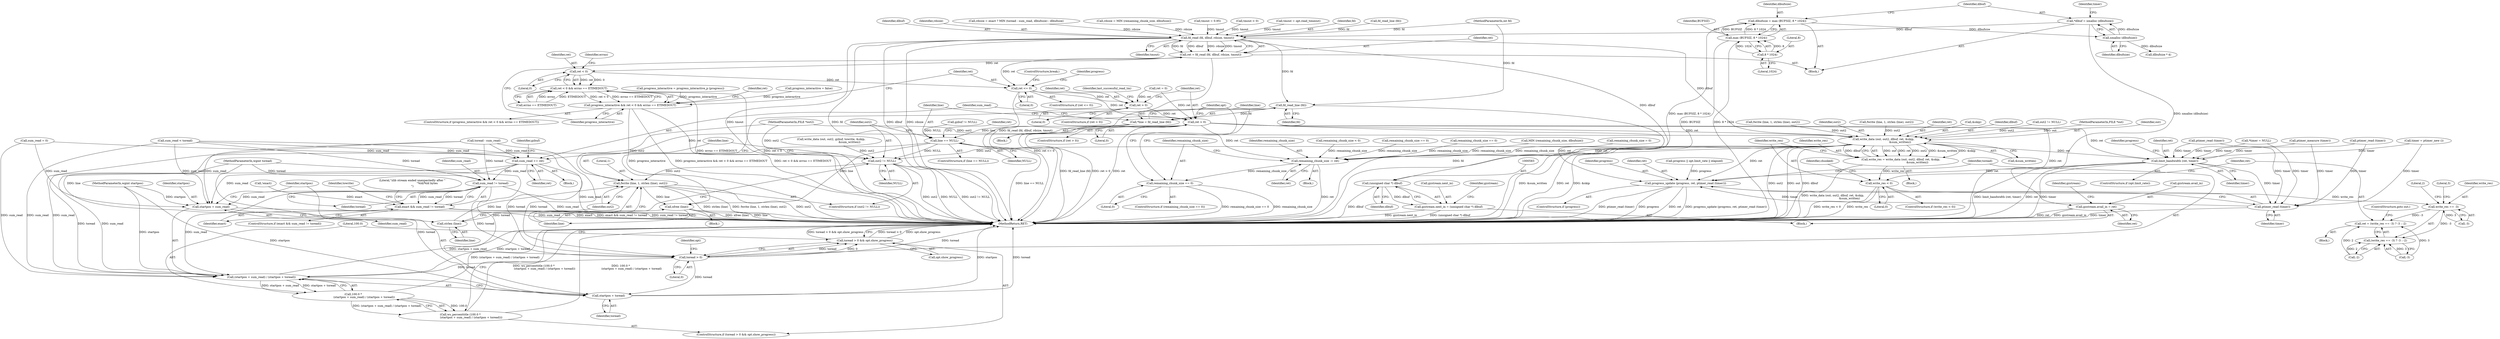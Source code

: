 digraph "0_savannah_ba6b44f6745b14dce414761a8e4b35d31b176bba@API" {
"1000139" [label="(Call,*dlbuf = xmalloc (dlbufsize))"];
"1000141" [label="(Call,xmalloc (dlbufsize))"];
"1000131" [label="(Call,dlbufsize = max (BUFSIZ, 8 * 1024))"];
"1000133" [label="(Call,max (BUFSIZ, 8 * 1024))"];
"1000135" [label="(Call,8 * 1024)"];
"1000514" [label="(Call,fd_read (fd, dlbuf, rdsize, tmout))"];
"1000512" [label="(Call,ret = fd_read (fd, dlbuf, rdsize, tmout))"];
"1000523" [label="(Call,ret < 0)"];
"1000522" [label="(Call,ret < 0 && errno == ETIMEDOUT)"];
"1000520" [label="(Call,progress_interactive && ret < 0 && errno == ETIMEDOUT)"];
"1000534" [label="(Call,ret <= 0)"];
"1000550" [label="(Call,ret > 0)"];
"1000558" [label="(Call,ret > 0)"];
"1000563" [label="(Call,sum_read += ret)"];
"1000631" [label="(Call,sum_read != toread)"];
"1000629" [label="(Call,exact && sum_read != toread)"];
"1000767" [label="(Call,toread > 0)"];
"1000766" [label="(Call,toread > 0 && opt.show_progress)"];
"1000776" [label="(Call,(startpos + sum_read) / (startpos + toread))"];
"1000774" [label="(Call,100.0 *\n                         (startpos + sum_read) / (startpos + toread))"];
"1000773" [label="(Call,ws_percenttitle (100.0 *\n                         (startpos + sum_read) / (startpos + toread)))"];
"1000780" [label="(Call,startpos + toread)"];
"1000777" [label="(Call,startpos + sum_read)"];
"1000573" [label="(Call,gzstream.avail_in = ret)"];
"1000685" [label="(Call,write_data (out, out2, dlbuf, ret, &skip,\n                                      &sum_written))"];
"1000683" [label="(Call,write_res = write_data (out, out2, dlbuf, ret, &skip,\n                                      &sum_written))"];
"1000695" [label="(Call,write_res < 0)"];
"1000702" [label="(Call,write_res == -3)"];
"1000699" [label="(Call,ret = (write_res == -3) ? -3 : -2)"];
"1000701" [label="(Call,(write_res == -3) ? -3 : -2)"];
"1000714" [label="(Call,remaining_chunk_size -= ret)"];
"1000718" [label="(Call,remaining_chunk_size == 0)"];
"1000740" [label="(Call,out2 != NULL)"];
"1000743" [label="(Call,fwrite (line, 1, strlen (line), out2))"];
"1000749" [label="(Call,xfree (line))"];
"1000755" [label="(Call,limit_bandwidth (ret, timer))"];
"1000760" [label="(Call,progress_update (progress, ret, ptimer_read (timer)))"];
"1000763" [label="(Call,ptimer_read (timer))"];
"1000582" [label="(Call,(unsigned char *) dlbuf)"];
"1000578" [label="(Call,gzstream.next_in = (unsigned char *) dlbuf)"];
"1000725" [label="(Call,fd_read_line (fd))"];
"1000723" [label="(Call,*line = fd_read_line (fd))"];
"1000728" [label="(Call,line == NULL)"];
"1000746" [label="(Call,strlen (line))"];
"1000375" [label="(Call,!exact)"];
"1000124" [label="(MethodParameterIn,FILE *out2)"];
"1000131" [label="(Call,dlbufsize = max (BUFSIZ, 8 * 1024))"];
"1000695" [label="(Call,write_res < 0)"];
"1000467" [label="(Call,tmout = 0.95)"];
"1000720" [label="(Literal,0)"];
"1000689" [label="(Identifier,ret)"];
"1000499" [label="(Call,tmout < 0)"];
"1000690" [label="(Call,&skip)"];
"1000433" [label="(Call,remaining_chunk_size < 0)"];
"1000512" [label="(Call,ret = fd_read (fd, dlbuf, rdsize, tmout))"];
"1000642" [label="(Identifier,towrite)"];
"1000133" [label="(Call,max (BUFSIZ, 8 * 1024))"];
"1000725" [label="(Call,fd_read_line (fd))"];
"1000558" [label="(Call,ret > 0)"];
"1000554" [label="(Identifier,last_successful_read_tm)"];
"1000781" [label="(Identifier,startpos)"];
"1000770" [label="(Call,opt.show_progress)"];
"1000775" [label="(Literal,100.0)"];
"1000118" [label="(MethodParameterIn,wgint toread)"];
"1000718" [label="(Call,remaining_chunk_size == 0)"];
"1000755" [label="(Call,limit_bandwidth (ret, timer))"];
"1000766" [label="(Call,toread > 0 && opt.show_progress)"];
"1000759" [label="(Identifier,progress)"];
"1000527" [label="(Identifier,errno)"];
"1000688" [label="(Identifier,dlbuf)"];
"1000513" [label="(Identifier,ret)"];
"1000714" [label="(Call,remaining_chunk_size -= ret)"];
"1000573" [label="(Call,gzstream.avail_in = ret)"];
"1000519" [label="(ControlStructure,if (progress_interactive && ret < 0 && errno == ETIMEDOUT))"];
"1000780" [label="(Call,startpos + toread)"];
"1000683" [label="(Call,write_res = write_data (out, out2, dlbuf, ret, &skip,\n                                      &sum_written))"];
"1000140" [label="(Identifier,dlbuf)"];
"1000774" [label="(Call,100.0 *\n                         (startpos + sum_read) / (startpos + toread))"];
"1000383" [label="(Call,tmout = opt.read_timeout)"];
"1000414" [label="(Call,out2 != NULL)"];
"1000779" [label="(Identifier,sum_read)"];
"1000323" [label="(Call,progress_interactive = progress_interactive_p (progress))"];
"1000125" [label="(Block,)"];
"1000782" [label="(Identifier,toread)"];
"1000738" [label="(Block,)"];
"1000723" [label="(Call,*line = fd_read_line (fd))"];
"1000729" [label="(Identifier,line)"];
"1000535" [label="(Identifier,ret)"];
"1000709" [label="(Literal,2)"];
"1000777" [label="(Call,startpos + sum_read)"];
"1000771" [label="(Identifier,opt)"];
"1000713" [label="(Block,)"];
"1000529" [label="(Call,ret = 0)"];
"1000764" [label="(Identifier,timer)"];
"1000582" [label="(Call,(unsigned char *) dlbuf)"];
"1000579" [label="(Call,gzstream.next_in)"];
"1000136" [label="(Literal,8)"];
"1000633" [label="(Identifier,toread)"];
"1000116" [label="(MethodParameterIn,int fd)"];
"1000744" [label="(Identifier,line)"];
"1000589" [label="(Identifier,gzstream)"];
"1000758" [label="(ControlStructure,if (progress))"];
"1000632" [label="(Identifier,sum_read)"];
"1000682" [label="(Block,)"];
"1000536" [label="(Literal,0)"];
"1000567" [label="(Call,gzbuf != NULL)"];
"1000747" [label="(Identifier,line)"];
"1000637" [label="(Literal,\"zlib stream ended unexpectedly after \"\n                                  \"%ld/%ld bytes\n\")"];
"1000769" [label="(Literal,0)"];
"1000724" [label="(Identifier,line)"];
"1000515" [label="(Identifier,fd)"];
"1000520" [label="(Call,progress_interactive && ret < 0 && errno == ETIMEDOUT)"];
"1000717" [label="(ControlStructure,if (remaining_chunk_size == 0))"];
"1000142" [label="(Identifier,dlbufsize)"];
"1000568" [label="(Identifier,gzbuf)"];
"1000631" [label="(Call,sum_read != toread)"];
"1000762" [label="(Identifier,ret)"];
"1000521" [label="(Identifier,progress_interactive)"];
"1000570" [label="(Block,)"];
"1000753" [label="(Identifier,opt)"];
"1000701" [label="(Call,(write_res == -3) ? -3 : -2)"];
"1000525" [label="(Literal,0)"];
"1000719" [label="(Identifier,remaining_chunk_size)"];
"1000399" [label="(Call,fd_read_line (fd))"];
"1000540" [label="(Identifier,progress)"];
"1000749" [label="(Call,xfree (line))"];
"1000698" [label="(Block,)"];
"1000551" [label="(Identifier,ret)"];
"1000580" [label="(Identifier,gzstream)"];
"1000539" [label="(Call,progress || opt.limit_rate || elapsed)"];
"1000514" [label="(Call,fd_read (fd, dlbuf, rdsize, tmout))"];
"1000141" [label="(Call,xmalloc (dlbufsize))"];
"1000768" [label="(Identifier,toread)"];
"1000704" [label="(Call,-3)"];
"1000530" [label="(Identifier,ret)"];
"1000756" [label="(Identifier,ret)"];
"1000706" [label="(Call,-3)"];
"1000783" [label="(MethodReturn,RET)"];
"1000630" [label="(Identifier,exact)"];
"1000132" [label="(Identifier,dlbufsize)"];
"1000763" [label="(Call,ptimer_read (timer))"];
"1000550" [label="(Call,ret > 0)"];
"1000117" [label="(MethodParameterIn,FILE *out)"];
"1000522" [label="(Call,ret < 0 && errno == ETIMEDOUT)"];
"1000392" [label="(Call,remaining_chunk_size == 0)"];
"1000516" [label="(Identifier,dlbuf)"];
"1000708" [label="(Call,-2)"];
"1000760" [label="(Call,progress_update (progress, ret, ptimer_read (timer)))"];
"1000517" [label="(Identifier,rdsize)"];
"1000778" [label="(Identifier,startpos)"];
"1000686" [label="(Identifier,out)"];
"1000552" [label="(Literal,0)"];
"1000743" [label="(Call,fwrite (line, 1, strlen (line), out2))"];
"1000767" [label="(Call,toread > 0)"];
"1000145" [label="(Identifier,timer)"];
"1000700" [label="(Identifier,ret)"];
"1000707" [label="(Literal,3)"];
"1000533" [label="(ControlStructure,if (ret <= 0))"];
"1000716" [label="(Identifier,ret)"];
"1000730" [label="(Identifier,NULL)"];
"1000728" [label="(Call,line == NULL)"];
"1000156" [label="(Call,progress_interactive = false)"];
"1000746" [label="(Call,strlen (line))"];
"1000685" [label="(Call,write_data (out, out2, dlbuf, ret, &skip,\n                                      &sum_written))"];
"1000534" [label="(Call,ret <= 0)"];
"1000134" [label="(Identifier,BUFSIZ)"];
"1000751" [label="(ControlStructure,if (opt.limit_rate))"];
"1000559" [label="(Identifier,ret)"];
"1000727" [label="(ControlStructure,if (line == NULL))"];
"1000684" [label="(Identifier,write_res)"];
"1000739" [label="(ControlStructure,if (out2 != NULL))"];
"1000417" [label="(Call,fwrite (line, 1, strlen (line), out2))"];
"1000733" [label="(Identifier,ret)"];
"1000721" [label="(Block,)"];
"1000537" [label="(ControlStructure,break;)"];
"1000776" [label="(Call,(startpos + sum_read) / (startpos + toread))"];
"1000363" [label="(Call,rdsize = exact ? MIN (toread - sum_read, dlbufsize) : dlbufsize)"];
"1000443" [label="(Call,remaining_chunk_size == 0)"];
"1000741" [label="(Identifier,out2)"];
"1000518" [label="(Identifier,tmout)"];
"1000584" [label="(Identifier,dlbuf)"];
"1000578" [label="(Call,gzstream.next_in = (unsigned char *) dlbuf)"];
"1000459" [label="(Call,rdsize = MIN (remaining_chunk_size, dlbufsize))"];
"1000523" [label="(Call,ret < 0)"];
"1000178" [label="(Call,sum_read = 0)"];
"1000555" [label="(Call,ptimer_read (timer))"];
"1000119" [label="(MethodParameterIn,wgint startpos)"];
"1000710" [label="(ControlStructure,goto out;)"];
"1000699" [label="(Call,ret = (write_res == -3) ? -3 : -2)"];
"1000461" [label="(Call,MIN (remaining_chunk_size, dlbufsize))"];
"1000557" [label="(ControlStructure,if (ret > 0))"];
"1000692" [label="(Call,&sum_written)"];
"1000547" [label="(Call,ptimer_measure (timer))"];
"1000761" [label="(Identifier,progress)"];
"1000139" [label="(Call,*dlbuf = xmalloc (dlbufsize))"];
"1000712" [label="(Identifier,chunked)"];
"1000186" [label="(Call,remaining_chunk_size = 0)"];
"1000765" [label="(ControlStructure,if (toread > 0 && opt.show_progress))"];
"1000687" [label="(Identifier,out2)"];
"1000144" [label="(Call,*timer = NULL)"];
"1000561" [label="(Block,)"];
"1000628" [label="(ControlStructure,if (exact && sum_read != toread))"];
"1000192" [label="(Call,dlbufsize * 4)"];
"1000702" [label="(Call,write_res == -3)"];
"1000742" [label="(Identifier,NULL)"];
"1000137" [label="(Literal,1024)"];
"1000715" [label="(Identifier,remaining_chunk_size)"];
"1000745" [label="(Literal,1)"];
"1000748" [label="(Identifier,out2)"];
"1000740" [label="(Call,out2 != NULL)"];
"1000563" [label="(Call,sum_read += ret)"];
"1000703" [label="(Identifier,write_res)"];
"1000341" [label="(Call,timer = ptimer_new ())"];
"1000650" [label="(Call,write_data (out, out2, gzbuf, towrite, &skip,\n                                          &sum_written))"];
"1000479" [label="(Call,ptimer_read (timer))"];
"1000696" [label="(Identifier,write_res)"];
"1000450" [label="(Call,fwrite (line, 1, strlen (line), out2))"];
"1000577" [label="(Identifier,ret)"];
"1000377" [label="(Call,sum_read < toread)"];
"1000526" [label="(Call,errno == ETIMEDOUT)"];
"1000773" [label="(Call,ws_percenttitle (100.0 *\n                         (startpos + sum_read) / (startpos + toread)))"];
"1000757" [label="(Identifier,timer)"];
"1000549" [label="(ControlStructure,if (ret > 0))"];
"1000629" [label="(Call,exact && sum_read != toread)"];
"1000560" [label="(Literal,0)"];
"1000574" [label="(Call,gzstream.avail_in)"];
"1000694" [label="(ControlStructure,if (write_res < 0))"];
"1000135" [label="(Call,8 * 1024)"];
"1000697" [label="(Literal,0)"];
"1000564" [label="(Identifier,sum_read)"];
"1000726" [label="(Identifier,fd)"];
"1000750" [label="(Identifier,line)"];
"1000524" [label="(Identifier,ret)"];
"1000368" [label="(Call,toread - sum_read)"];
"1000565" [label="(Identifier,ret)"];
"1000139" -> "1000125"  [label="AST: "];
"1000139" -> "1000141"  [label="CFG: "];
"1000140" -> "1000139"  [label="AST: "];
"1000141" -> "1000139"  [label="AST: "];
"1000145" -> "1000139"  [label="CFG: "];
"1000139" -> "1000783"  [label="DDG: xmalloc (dlbufsize)"];
"1000141" -> "1000139"  [label="DDG: dlbufsize"];
"1000139" -> "1000514"  [label="DDG: dlbuf"];
"1000141" -> "1000142"  [label="CFG: "];
"1000142" -> "1000141"  [label="AST: "];
"1000131" -> "1000141"  [label="DDG: dlbufsize"];
"1000141" -> "1000192"  [label="DDG: dlbufsize"];
"1000131" -> "1000125"  [label="AST: "];
"1000131" -> "1000133"  [label="CFG: "];
"1000132" -> "1000131"  [label="AST: "];
"1000133" -> "1000131"  [label="AST: "];
"1000140" -> "1000131"  [label="CFG: "];
"1000131" -> "1000783"  [label="DDG: max (BUFSIZ, 8 * 1024)"];
"1000133" -> "1000131"  [label="DDG: BUFSIZ"];
"1000133" -> "1000131"  [label="DDG: 8 * 1024"];
"1000133" -> "1000135"  [label="CFG: "];
"1000134" -> "1000133"  [label="AST: "];
"1000135" -> "1000133"  [label="AST: "];
"1000133" -> "1000783"  [label="DDG: BUFSIZ"];
"1000133" -> "1000783"  [label="DDG: 8 * 1024"];
"1000135" -> "1000133"  [label="DDG: 8"];
"1000135" -> "1000133"  [label="DDG: 1024"];
"1000135" -> "1000137"  [label="CFG: "];
"1000136" -> "1000135"  [label="AST: "];
"1000137" -> "1000135"  [label="AST: "];
"1000514" -> "1000512"  [label="AST: "];
"1000514" -> "1000518"  [label="CFG: "];
"1000515" -> "1000514"  [label="AST: "];
"1000516" -> "1000514"  [label="AST: "];
"1000517" -> "1000514"  [label="AST: "];
"1000518" -> "1000514"  [label="AST: "];
"1000512" -> "1000514"  [label="CFG: "];
"1000514" -> "1000783"  [label="DDG: tmout"];
"1000514" -> "1000783"  [label="DDG: fd"];
"1000514" -> "1000783"  [label="DDG: dlbuf"];
"1000514" -> "1000783"  [label="DDG: rdsize"];
"1000514" -> "1000512"  [label="DDG: fd"];
"1000514" -> "1000512"  [label="DDG: dlbuf"];
"1000514" -> "1000512"  [label="DDG: rdsize"];
"1000514" -> "1000512"  [label="DDG: tmout"];
"1000399" -> "1000514"  [label="DDG: fd"];
"1000116" -> "1000514"  [label="DDG: fd"];
"1000459" -> "1000514"  [label="DDG: rdsize"];
"1000363" -> "1000514"  [label="DDG: rdsize"];
"1000383" -> "1000514"  [label="DDG: tmout"];
"1000467" -> "1000514"  [label="DDG: tmout"];
"1000499" -> "1000514"  [label="DDG: tmout"];
"1000514" -> "1000582"  [label="DDG: dlbuf"];
"1000514" -> "1000685"  [label="DDG: dlbuf"];
"1000514" -> "1000725"  [label="DDG: fd"];
"1000512" -> "1000125"  [label="AST: "];
"1000513" -> "1000512"  [label="AST: "];
"1000521" -> "1000512"  [label="CFG: "];
"1000512" -> "1000783"  [label="DDG: fd_read (fd, dlbuf, rdsize, tmout)"];
"1000512" -> "1000523"  [label="DDG: ret"];
"1000512" -> "1000534"  [label="DDG: ret"];
"1000523" -> "1000522"  [label="AST: "];
"1000523" -> "1000525"  [label="CFG: "];
"1000524" -> "1000523"  [label="AST: "];
"1000525" -> "1000523"  [label="AST: "];
"1000527" -> "1000523"  [label="CFG: "];
"1000522" -> "1000523"  [label="CFG: "];
"1000523" -> "1000522"  [label="DDG: ret"];
"1000523" -> "1000522"  [label="DDG: 0"];
"1000523" -> "1000534"  [label="DDG: ret"];
"1000522" -> "1000520"  [label="AST: "];
"1000522" -> "1000526"  [label="CFG: "];
"1000526" -> "1000522"  [label="AST: "];
"1000520" -> "1000522"  [label="CFG: "];
"1000522" -> "1000783"  [label="DDG: errno == ETIMEDOUT"];
"1000522" -> "1000783"  [label="DDG: ret < 0"];
"1000522" -> "1000520"  [label="DDG: ret < 0"];
"1000522" -> "1000520"  [label="DDG: errno == ETIMEDOUT"];
"1000526" -> "1000522"  [label="DDG: errno"];
"1000526" -> "1000522"  [label="DDG: ETIMEDOUT"];
"1000520" -> "1000519"  [label="AST: "];
"1000520" -> "1000521"  [label="CFG: "];
"1000521" -> "1000520"  [label="AST: "];
"1000530" -> "1000520"  [label="CFG: "];
"1000535" -> "1000520"  [label="CFG: "];
"1000520" -> "1000783"  [label="DDG: progress_interactive && ret < 0 && errno == ETIMEDOUT"];
"1000520" -> "1000783"  [label="DDG: ret < 0 && errno == ETIMEDOUT"];
"1000520" -> "1000783"  [label="DDG: progress_interactive"];
"1000156" -> "1000520"  [label="DDG: progress_interactive"];
"1000323" -> "1000520"  [label="DDG: progress_interactive"];
"1000534" -> "1000533"  [label="AST: "];
"1000534" -> "1000536"  [label="CFG: "];
"1000535" -> "1000534"  [label="AST: "];
"1000536" -> "1000534"  [label="AST: "];
"1000537" -> "1000534"  [label="CFG: "];
"1000540" -> "1000534"  [label="CFG: "];
"1000534" -> "1000783"  [label="DDG: ret <= 0"];
"1000534" -> "1000550"  [label="DDG: ret"];
"1000534" -> "1000558"  [label="DDG: ret"];
"1000550" -> "1000549"  [label="AST: "];
"1000550" -> "1000552"  [label="CFG: "];
"1000551" -> "1000550"  [label="AST: "];
"1000552" -> "1000550"  [label="AST: "];
"1000554" -> "1000550"  [label="CFG: "];
"1000559" -> "1000550"  [label="CFG: "];
"1000529" -> "1000550"  [label="DDG: ret"];
"1000550" -> "1000558"  [label="DDG: ret"];
"1000558" -> "1000557"  [label="AST: "];
"1000558" -> "1000560"  [label="CFG: "];
"1000559" -> "1000558"  [label="AST: "];
"1000560" -> "1000558"  [label="AST: "];
"1000564" -> "1000558"  [label="CFG: "];
"1000753" -> "1000558"  [label="CFG: "];
"1000558" -> "1000783"  [label="DDG: ret > 0"];
"1000558" -> "1000783"  [label="DDG: ret"];
"1000529" -> "1000558"  [label="DDG: ret"];
"1000558" -> "1000563"  [label="DDG: ret"];
"1000558" -> "1000573"  [label="DDG: ret"];
"1000558" -> "1000685"  [label="DDG: ret"];
"1000558" -> "1000714"  [label="DDG: ret"];
"1000558" -> "1000755"  [label="DDG: ret"];
"1000558" -> "1000760"  [label="DDG: ret"];
"1000563" -> "1000561"  [label="AST: "];
"1000563" -> "1000565"  [label="CFG: "];
"1000564" -> "1000563"  [label="AST: "];
"1000565" -> "1000563"  [label="AST: "];
"1000568" -> "1000563"  [label="CFG: "];
"1000563" -> "1000783"  [label="DDG: sum_read"];
"1000368" -> "1000563"  [label="DDG: sum_read"];
"1000178" -> "1000563"  [label="DDG: sum_read"];
"1000377" -> "1000563"  [label="DDG: sum_read"];
"1000563" -> "1000631"  [label="DDG: sum_read"];
"1000563" -> "1000776"  [label="DDG: sum_read"];
"1000563" -> "1000777"  [label="DDG: sum_read"];
"1000631" -> "1000629"  [label="AST: "];
"1000631" -> "1000633"  [label="CFG: "];
"1000632" -> "1000631"  [label="AST: "];
"1000633" -> "1000631"  [label="AST: "];
"1000629" -> "1000631"  [label="CFG: "];
"1000631" -> "1000783"  [label="DDG: sum_read"];
"1000631" -> "1000629"  [label="DDG: sum_read"];
"1000631" -> "1000629"  [label="DDG: toread"];
"1000368" -> "1000631"  [label="DDG: toread"];
"1000377" -> "1000631"  [label="DDG: toread"];
"1000118" -> "1000631"  [label="DDG: toread"];
"1000631" -> "1000767"  [label="DDG: toread"];
"1000631" -> "1000776"  [label="DDG: sum_read"];
"1000631" -> "1000777"  [label="DDG: sum_read"];
"1000629" -> "1000628"  [label="AST: "];
"1000629" -> "1000630"  [label="CFG: "];
"1000630" -> "1000629"  [label="AST: "];
"1000637" -> "1000629"  [label="CFG: "];
"1000642" -> "1000629"  [label="CFG: "];
"1000629" -> "1000783"  [label="DDG: exact"];
"1000629" -> "1000783"  [label="DDG: exact && sum_read != toread"];
"1000629" -> "1000783"  [label="DDG: sum_read != toread"];
"1000375" -> "1000629"  [label="DDG: exact"];
"1000767" -> "1000766"  [label="AST: "];
"1000767" -> "1000769"  [label="CFG: "];
"1000768" -> "1000767"  [label="AST: "];
"1000769" -> "1000767"  [label="AST: "];
"1000771" -> "1000767"  [label="CFG: "];
"1000766" -> "1000767"  [label="CFG: "];
"1000767" -> "1000783"  [label="DDG: toread"];
"1000767" -> "1000766"  [label="DDG: toread"];
"1000767" -> "1000766"  [label="DDG: 0"];
"1000368" -> "1000767"  [label="DDG: toread"];
"1000377" -> "1000767"  [label="DDG: toread"];
"1000118" -> "1000767"  [label="DDG: toread"];
"1000767" -> "1000776"  [label="DDG: toread"];
"1000767" -> "1000780"  [label="DDG: toread"];
"1000766" -> "1000765"  [label="AST: "];
"1000766" -> "1000770"  [label="CFG: "];
"1000770" -> "1000766"  [label="AST: "];
"1000775" -> "1000766"  [label="CFG: "];
"1000783" -> "1000766"  [label="CFG: "];
"1000766" -> "1000783"  [label="DDG: toread > 0"];
"1000766" -> "1000783"  [label="DDG: opt.show_progress"];
"1000766" -> "1000783"  [label="DDG: toread > 0 && opt.show_progress"];
"1000776" -> "1000774"  [label="AST: "];
"1000776" -> "1000780"  [label="CFG: "];
"1000777" -> "1000776"  [label="AST: "];
"1000780" -> "1000776"  [label="AST: "];
"1000774" -> "1000776"  [label="CFG: "];
"1000776" -> "1000783"  [label="DDG: startpos + toread"];
"1000776" -> "1000783"  [label="DDG: startpos + sum_read"];
"1000776" -> "1000774"  [label="DDG: startpos + sum_read"];
"1000776" -> "1000774"  [label="DDG: startpos + toread"];
"1000119" -> "1000776"  [label="DDG: startpos"];
"1000368" -> "1000776"  [label="DDG: sum_read"];
"1000178" -> "1000776"  [label="DDG: sum_read"];
"1000377" -> "1000776"  [label="DDG: sum_read"];
"1000118" -> "1000776"  [label="DDG: toread"];
"1000774" -> "1000773"  [label="AST: "];
"1000775" -> "1000774"  [label="AST: "];
"1000773" -> "1000774"  [label="CFG: "];
"1000774" -> "1000783"  [label="DDG: (startpos + sum_read) / (startpos + toread)"];
"1000774" -> "1000773"  [label="DDG: 100.0"];
"1000774" -> "1000773"  [label="DDG: (startpos + sum_read) / (startpos + toread)"];
"1000773" -> "1000765"  [label="AST: "];
"1000783" -> "1000773"  [label="CFG: "];
"1000773" -> "1000783"  [label="DDG: ws_percenttitle (100.0 *\n                         (startpos + sum_read) / (startpos + toread))"];
"1000773" -> "1000783"  [label="DDG: 100.0 *\n                         (startpos + sum_read) / (startpos + toread)"];
"1000780" -> "1000782"  [label="CFG: "];
"1000781" -> "1000780"  [label="AST: "];
"1000782" -> "1000780"  [label="AST: "];
"1000780" -> "1000783"  [label="DDG: startpos"];
"1000780" -> "1000783"  [label="DDG: toread"];
"1000119" -> "1000780"  [label="DDG: startpos"];
"1000118" -> "1000780"  [label="DDG: toread"];
"1000777" -> "1000779"  [label="CFG: "];
"1000778" -> "1000777"  [label="AST: "];
"1000779" -> "1000777"  [label="AST: "];
"1000781" -> "1000777"  [label="CFG: "];
"1000777" -> "1000783"  [label="DDG: sum_read"];
"1000119" -> "1000777"  [label="DDG: startpos"];
"1000368" -> "1000777"  [label="DDG: sum_read"];
"1000178" -> "1000777"  [label="DDG: sum_read"];
"1000377" -> "1000777"  [label="DDG: sum_read"];
"1000573" -> "1000570"  [label="AST: "];
"1000573" -> "1000577"  [label="CFG: "];
"1000574" -> "1000573"  [label="AST: "];
"1000577" -> "1000573"  [label="AST: "];
"1000580" -> "1000573"  [label="CFG: "];
"1000573" -> "1000783"  [label="DDG: ret"];
"1000573" -> "1000783"  [label="DDG: gzstream.avail_in"];
"1000685" -> "1000683"  [label="AST: "];
"1000685" -> "1000692"  [label="CFG: "];
"1000686" -> "1000685"  [label="AST: "];
"1000687" -> "1000685"  [label="AST: "];
"1000688" -> "1000685"  [label="AST: "];
"1000689" -> "1000685"  [label="AST: "];
"1000690" -> "1000685"  [label="AST: "];
"1000692" -> "1000685"  [label="AST: "];
"1000683" -> "1000685"  [label="CFG: "];
"1000685" -> "1000783"  [label="DDG: ret"];
"1000685" -> "1000783"  [label="DDG: &skip"];
"1000685" -> "1000783"  [label="DDG: out2"];
"1000685" -> "1000783"  [label="DDG: out"];
"1000685" -> "1000783"  [label="DDG: dlbuf"];
"1000685" -> "1000783"  [label="DDG: &sum_written"];
"1000685" -> "1000683"  [label="DDG: out"];
"1000685" -> "1000683"  [label="DDG: ret"];
"1000685" -> "1000683"  [label="DDG: out2"];
"1000685" -> "1000683"  [label="DDG: &sum_written"];
"1000685" -> "1000683"  [label="DDG: &skip"];
"1000685" -> "1000683"  [label="DDG: dlbuf"];
"1000117" -> "1000685"  [label="DDG: out"];
"1000450" -> "1000685"  [label="DDG: out2"];
"1000417" -> "1000685"  [label="DDG: out2"];
"1000414" -> "1000685"  [label="DDG: out2"];
"1000124" -> "1000685"  [label="DDG: out2"];
"1000685" -> "1000714"  [label="DDG: ret"];
"1000685" -> "1000740"  [label="DDG: out2"];
"1000685" -> "1000755"  [label="DDG: ret"];
"1000685" -> "1000760"  [label="DDG: ret"];
"1000683" -> "1000682"  [label="AST: "];
"1000684" -> "1000683"  [label="AST: "];
"1000696" -> "1000683"  [label="CFG: "];
"1000683" -> "1000783"  [label="DDG: write_data (out, out2, dlbuf, ret, &skip,\n                                      &sum_written)"];
"1000683" -> "1000695"  [label="DDG: write_res"];
"1000695" -> "1000694"  [label="AST: "];
"1000695" -> "1000697"  [label="CFG: "];
"1000696" -> "1000695"  [label="AST: "];
"1000697" -> "1000695"  [label="AST: "];
"1000700" -> "1000695"  [label="CFG: "];
"1000712" -> "1000695"  [label="CFG: "];
"1000695" -> "1000783"  [label="DDG: write_res < 0"];
"1000695" -> "1000783"  [label="DDG: write_res"];
"1000695" -> "1000702"  [label="DDG: write_res"];
"1000702" -> "1000701"  [label="AST: "];
"1000702" -> "1000704"  [label="CFG: "];
"1000703" -> "1000702"  [label="AST: "];
"1000704" -> "1000702"  [label="AST: "];
"1000707" -> "1000702"  [label="CFG: "];
"1000709" -> "1000702"  [label="CFG: "];
"1000702" -> "1000699"  [label="DDG: -3"];
"1000704" -> "1000702"  [label="DDG: 3"];
"1000702" -> "1000701"  [label="DDG: -3"];
"1000699" -> "1000698"  [label="AST: "];
"1000699" -> "1000701"  [label="CFG: "];
"1000700" -> "1000699"  [label="AST: "];
"1000701" -> "1000699"  [label="AST: "];
"1000710" -> "1000699"  [label="CFG: "];
"1000706" -> "1000699"  [label="DDG: 3"];
"1000708" -> "1000699"  [label="DDG: 2"];
"1000701" -> "1000706"  [label="CFG: "];
"1000701" -> "1000708"  [label="CFG: "];
"1000706" -> "1000701"  [label="AST: "];
"1000708" -> "1000701"  [label="AST: "];
"1000706" -> "1000701"  [label="DDG: 3"];
"1000708" -> "1000701"  [label="DDG: 2"];
"1000714" -> "1000713"  [label="AST: "];
"1000714" -> "1000716"  [label="CFG: "];
"1000715" -> "1000714"  [label="AST: "];
"1000716" -> "1000714"  [label="AST: "];
"1000719" -> "1000714"  [label="CFG: "];
"1000714" -> "1000783"  [label="DDG: ret"];
"1000186" -> "1000714"  [label="DDG: remaining_chunk_size"];
"1000433" -> "1000714"  [label="DDG: remaining_chunk_size"];
"1000392" -> "1000714"  [label="DDG: remaining_chunk_size"];
"1000461" -> "1000714"  [label="DDG: remaining_chunk_size"];
"1000443" -> "1000714"  [label="DDG: remaining_chunk_size"];
"1000714" -> "1000718"  [label="DDG: remaining_chunk_size"];
"1000718" -> "1000717"  [label="AST: "];
"1000718" -> "1000720"  [label="CFG: "];
"1000719" -> "1000718"  [label="AST: "];
"1000720" -> "1000718"  [label="AST: "];
"1000724" -> "1000718"  [label="CFG: "];
"1000753" -> "1000718"  [label="CFG: "];
"1000718" -> "1000783"  [label="DDG: remaining_chunk_size"];
"1000718" -> "1000783"  [label="DDG: remaining_chunk_size == 0"];
"1000740" -> "1000739"  [label="AST: "];
"1000740" -> "1000742"  [label="CFG: "];
"1000741" -> "1000740"  [label="AST: "];
"1000742" -> "1000740"  [label="AST: "];
"1000744" -> "1000740"  [label="CFG: "];
"1000750" -> "1000740"  [label="CFG: "];
"1000740" -> "1000783"  [label="DDG: NULL"];
"1000740" -> "1000783"  [label="DDG: out2 != NULL"];
"1000740" -> "1000783"  [label="DDG: out2"];
"1000650" -> "1000740"  [label="DDG: out2"];
"1000124" -> "1000740"  [label="DDG: out2"];
"1000728" -> "1000740"  [label="DDG: NULL"];
"1000740" -> "1000743"  [label="DDG: out2"];
"1000743" -> "1000739"  [label="AST: "];
"1000743" -> "1000748"  [label="CFG: "];
"1000744" -> "1000743"  [label="AST: "];
"1000745" -> "1000743"  [label="AST: "];
"1000746" -> "1000743"  [label="AST: "];
"1000748" -> "1000743"  [label="AST: "];
"1000750" -> "1000743"  [label="CFG: "];
"1000743" -> "1000783"  [label="DDG: out2"];
"1000743" -> "1000783"  [label="DDG: strlen (line)"];
"1000743" -> "1000783"  [label="DDG: fwrite (line, 1, strlen (line), out2)"];
"1000746" -> "1000743"  [label="DDG: line"];
"1000124" -> "1000743"  [label="DDG: out2"];
"1000743" -> "1000749"  [label="DDG: line"];
"1000749" -> "1000738"  [label="AST: "];
"1000749" -> "1000750"  [label="CFG: "];
"1000750" -> "1000749"  [label="AST: "];
"1000753" -> "1000749"  [label="CFG: "];
"1000749" -> "1000783"  [label="DDG: line"];
"1000749" -> "1000783"  [label="DDG: xfree (line)"];
"1000728" -> "1000749"  [label="DDG: line"];
"1000755" -> "1000751"  [label="AST: "];
"1000755" -> "1000757"  [label="CFG: "];
"1000756" -> "1000755"  [label="AST: "];
"1000757" -> "1000755"  [label="AST: "];
"1000759" -> "1000755"  [label="CFG: "];
"1000755" -> "1000783"  [label="DDG: timer"];
"1000755" -> "1000783"  [label="DDG: limit_bandwidth (ret, timer)"];
"1000755" -> "1000783"  [label="DDG: ret"];
"1000547" -> "1000755"  [label="DDG: timer"];
"1000555" -> "1000755"  [label="DDG: timer"];
"1000479" -> "1000755"  [label="DDG: timer"];
"1000341" -> "1000755"  [label="DDG: timer"];
"1000144" -> "1000755"  [label="DDG: timer"];
"1000755" -> "1000760"  [label="DDG: ret"];
"1000755" -> "1000763"  [label="DDG: timer"];
"1000760" -> "1000758"  [label="AST: "];
"1000760" -> "1000763"  [label="CFG: "];
"1000761" -> "1000760"  [label="AST: "];
"1000762" -> "1000760"  [label="AST: "];
"1000763" -> "1000760"  [label="AST: "];
"1000768" -> "1000760"  [label="CFG: "];
"1000760" -> "1000783"  [label="DDG: ret"];
"1000760" -> "1000783"  [label="DDG: progress_update (progress, ret, ptimer_read (timer))"];
"1000760" -> "1000783"  [label="DDG: ptimer_read (timer)"];
"1000760" -> "1000783"  [label="DDG: progress"];
"1000539" -> "1000760"  [label="DDG: progress"];
"1000763" -> "1000760"  [label="DDG: timer"];
"1000763" -> "1000764"  [label="CFG: "];
"1000764" -> "1000763"  [label="AST: "];
"1000763" -> "1000783"  [label="DDG: timer"];
"1000547" -> "1000763"  [label="DDG: timer"];
"1000555" -> "1000763"  [label="DDG: timer"];
"1000479" -> "1000763"  [label="DDG: timer"];
"1000341" -> "1000763"  [label="DDG: timer"];
"1000144" -> "1000763"  [label="DDG: timer"];
"1000582" -> "1000578"  [label="AST: "];
"1000582" -> "1000584"  [label="CFG: "];
"1000583" -> "1000582"  [label="AST: "];
"1000584" -> "1000582"  [label="AST: "];
"1000578" -> "1000582"  [label="CFG: "];
"1000582" -> "1000783"  [label="DDG: dlbuf"];
"1000582" -> "1000578"  [label="DDG: dlbuf"];
"1000578" -> "1000570"  [label="AST: "];
"1000579" -> "1000578"  [label="AST: "];
"1000589" -> "1000578"  [label="CFG: "];
"1000578" -> "1000783"  [label="DDG: gzstream.next_in"];
"1000578" -> "1000783"  [label="DDG: (unsigned char *) dlbuf"];
"1000725" -> "1000723"  [label="AST: "];
"1000725" -> "1000726"  [label="CFG: "];
"1000726" -> "1000725"  [label="AST: "];
"1000723" -> "1000725"  [label="CFG: "];
"1000725" -> "1000783"  [label="DDG: fd"];
"1000725" -> "1000723"  [label="DDG: fd"];
"1000116" -> "1000725"  [label="DDG: fd"];
"1000723" -> "1000721"  [label="AST: "];
"1000724" -> "1000723"  [label="AST: "];
"1000729" -> "1000723"  [label="CFG: "];
"1000723" -> "1000783"  [label="DDG: fd_read_line (fd)"];
"1000723" -> "1000728"  [label="DDG: line"];
"1000728" -> "1000727"  [label="AST: "];
"1000728" -> "1000730"  [label="CFG: "];
"1000729" -> "1000728"  [label="AST: "];
"1000730" -> "1000728"  [label="AST: "];
"1000733" -> "1000728"  [label="CFG: "];
"1000741" -> "1000728"  [label="CFG: "];
"1000728" -> "1000783"  [label="DDG: line == NULL"];
"1000567" -> "1000728"  [label="DDG: NULL"];
"1000728" -> "1000746"  [label="DDG: line"];
"1000746" -> "1000747"  [label="CFG: "];
"1000747" -> "1000746"  [label="AST: "];
"1000748" -> "1000746"  [label="CFG: "];
}
